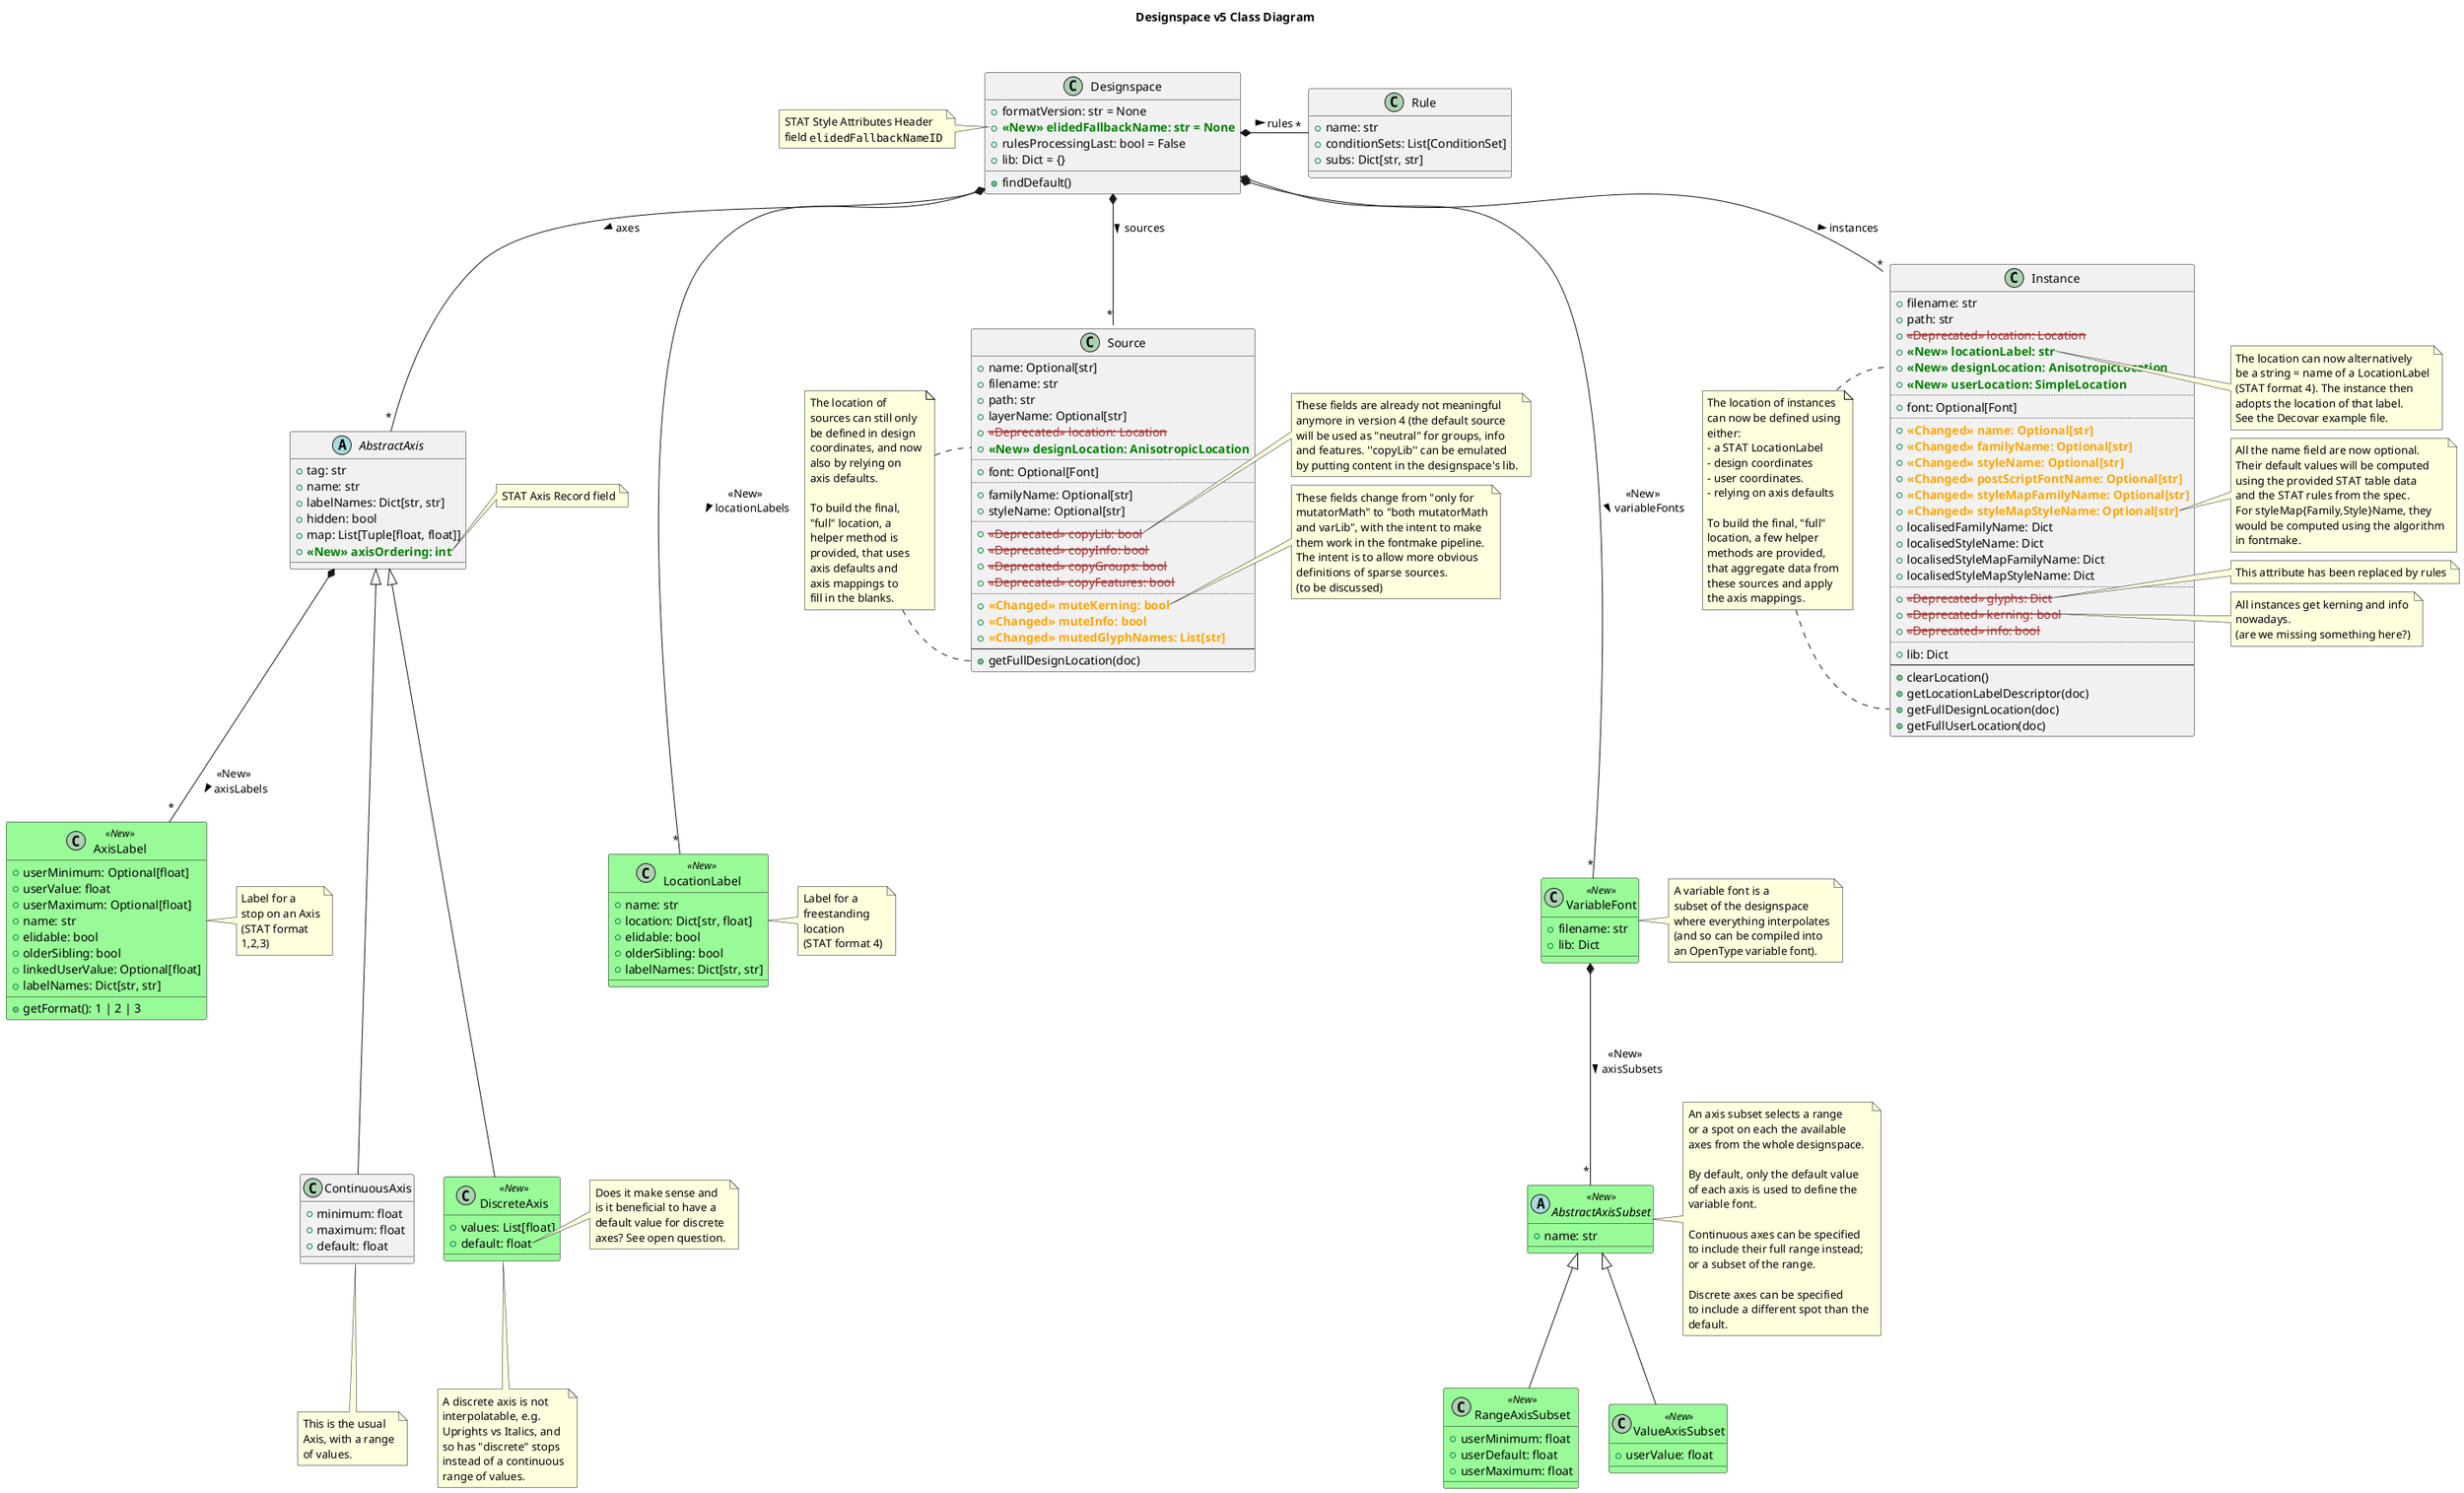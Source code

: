 @startuml v5_class_diagram

title Designspace v5 Class Diagram \n\n

' left to right direction

skinparam class {
BackgroundColor<<New>> PaleGreen
}

class Designspace {
+ formatVersion: str = None
+ <color:green><b><<New>> elidedFallbackName: str = None
+ rulesProcessingLast: bool = False
+ lib: Dict = {}

+ findDefault()
}

note left of Designspace::elidedFallbackName
STAT Style Attributes Header
field ""elidedFallbackNameID""
end note

abstract class AbstractAxis {
+ tag: str
+ name: str
+ labelNames: Dict[str, str]
+ hidden: bool
+ map: List[Tuple[float, float]]
+ <color:green><b><<New>> axisOrdering: int
}
Designspace *-- "*" AbstractAxis: axes >
note right of AbstractAxis::axisOrdering
STAT Axis Record field
end note

class ContinuousAxis {
+ minimum: float
+ maximum: float
+ default: float
}
AbstractAxis <|--- ContinuousAxis
note bottom of ContinuousAxis
This is the usual
Axis, with a range
of values.
end note

class DiscreteAxis <<New>> {
+ values: List[float]
+ default: float
}
AbstractAxis <|--- DiscreteAxis
note bottom of DiscreteAxis
A discrete axis is not
interpolatable, e.g.
Uprights vs Italics, and
so has "discrete" stops
instead of a continuous
range of values.
end note
note right of DiscreteAxis::default
Does it make sense and
is it beneficial to have a
default value for discrete
axes? See open question.
end note

ContinuousAxis .[hidden] DiscreteAxis

class AxisLabel <<New>> {
+ userMinimum: Optional[float]
+ userValue: float
+ userMaximum: Optional[float]
+ name: str
+ elidable: bool
+ olderSibling: bool
+ linkedUserValue: Optional[float]
+ labelNames: Dict[str, str]

+ getFormat(): 1 | 2 | 3
}
note right of AxisLabel
Label for a
stop on an Axis
(STAT format
1,2,3)
end note
AbstractAxis *-- "*" AxisLabel: <<New>> \n axisLabels >

class LocationLabel <<New>> {
+ name: str
+ location: Dict[str, float]
+ elidable: bool
+ olderSibling: bool
+ labelNames: Dict[str, str]
}
note right of LocationLabel
Label for a
freestanding
location
(STAT format 4)
end note
Designspace *--- "*" LocationLabel: <<New>> \n locationLabels >

class Rule {
+ name: str
+ conditionSets: List[ConditionSet]
+ subs: Dict[str, str]
}
Designspace *- "*" Rule: rules >

class Source {
+ name: Optional[str]
+ filename: str
+ path: str
+ layerName: Optional[str]
+ <color:brown><s><<Deprecated>> location: Location
+ <color:green><b><<New>> designLocation: AnisotropicLocation
....
+ font: Optional[Font]
....
+ familyName: Optional[str]
+ styleName: Optional[str]
....
+ <color:brown><s><<Deprecated>> copyLib: bool
+ <color:brown><s><<Deprecated>> copyInfo: bool
+ <color:brown><s><<Deprecated>> copyGroups: bool
+ <color:brown><s><<Deprecated>> copyFeatures: bool
....
+ <color:orange><b><<Changed>> muteKerning: bool
+ <color:orange><b><<Changed>> muteInfo: bool
+ <color:orange><b><<Changed>> mutedGlyphNames: List[str]
----
+ getFullDesignLocation(doc)
}
Designspace *-- "*" Source: sources >
note right of Source::copyLib
These fields are already not meaningful
anymore in version 4 (the default source
will be used as "neutral" for groups, info
and features. ''copyLib'' can be emulated
by putting content in the designspace's lib.
end note
note right of Source::muteKerning
These fields change from "only for
mutatorMath" to "both mutatorMath
and varLib", with the intent to make
them work in the fontmake pipeline.
The intent is to allow more obvious
definitions of sparse sources.
(to be discussed)
end note

note as NLocSource
The location of
sources can still only
be defined in design
coordinates, and now
also by relying on
axis defaults.

To build the final,
"full" location, a
helper method is
provided, that uses
axis defaults and
axis mappings to
fill in the blanks.
end note
NLocSource . Source::designLocation
NLocSource . Source::getFullDesignLocation

class VariableFont <<New>> {
+ filename: str
+ lib: Dict
}
Designspace *--- "*" VariableFont: <<New>> \n variableFonts >
note right of VariableFont
A variable font is a
subset of the designspace
where everything interpolates
(and so can be compiled into
an OpenType variable font).
end note

abstract class AbstractAxisSubset <<New>> {
+ name: str
}
VariableFont *-- "*" AbstractAxisSubset: <<New>> \n axisSubsets >

note right of AbstractAxisSubset
An axis subset selects a range
or a spot on each the available
axes from the whole designspace.

By default, only the default value
of each axis is used to define the
variable font.

Continuous axes can be specified
to include their full range instead;
or a subset of the range.

Discrete axes can be specified
to include a different spot than the
default.
end note

class RangeAxisSubset <<New>> {
+ userMinimum: float
+ userDefault: float
+ userMaximum: float
}
AbstractAxisSubset <|-- RangeAxisSubset

class ValueAxisSubset <<New>> {
+ userValue: float
}
AbstractAxisSubset <|-- ValueAxisSubset

class Instance {
+ filename: str
+ path: str
+ <color:brown><s><<Deprecated>> location: Location
+ <color:green><b><<New>> locationLabel: str
+ <color:green><b><<New>> designLocation: AnisotropicLocation
+ <color:green><b><<New>> userLocation: SimpleLocation
....
+ font: Optional[Font]
....
+ <color:orange><b><<Changed>> name: Optional[str]
+ <color:orange><b><<Changed>> familyName: Optional[str]
+ <color:orange><b><<Changed>> styleName: Optional[str]
+ <color:orange><b><<Changed>> postScriptFontName: Optional[str]
+ <color:orange><b><<Changed>> styleMapFamilyName: Optional[str]
+ <color:orange><b><<Changed>> styleMapStyleName: Optional[str]
+ localisedFamilyName: Dict
+ localisedStyleName: Dict
+ localisedStyleMapFamilyName: Dict
+ localisedStyleMapStyleName: Dict
....
+ <color:brown><s><<Deprecated>> glyphs: Dict
+ <color:brown><s><<Deprecated>> kerning: bool
+ <color:brown><s><<Deprecated>> info: bool
....
+ lib: Dict
----
+ clearLocation()
+ getLocationLabelDescriptor(doc)
+ getFullDesignLocation(doc)
+ getFullUserLocation(doc)
}
Designspace *-- "*" Instance: instances >
note right of Instance::locationLabel
The location can now alternatively
be a string = name of a LocationLabel
(STAT format 4). The instance then
adopts the location of that label.
See the Decovar example file.
end note
note right of Instance::styleMapStyleName
All the name field are now optional.
Their default values will be computed
using the provided STAT table data
and the STAT rules from the spec.
For styleMap{Family,Style}Name, they
would be computed using the algorithm
in fontmake.
end note
note right of Instance::glyphs
This attribute has been replaced by rules
end note
note right of Instance::kerning
All instances get kerning and info
nowadays.
(are we missing something here?)
end note

note as NLocInstance
The location of instances
can now be defined using
either:
- a STAT LocationLabel
- design coordinates
- user coordinates.
- relying on axis defaults

To build the final, "full"
location, a few helper
methods are provided,
that aggregate data from
these sources and apply
the axis mappings.
end note
NLocInstance . Instance::designLocation
NLocInstance . Instance::getFullDesignLocation

@enduml
